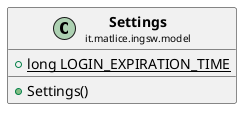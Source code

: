 @startuml

skinparam svgLinkTarget _parent
skinparam linetype ortho
set namespaceSeparator none
class "<b><size:14>Settings</b>\n<size:10>it.matlice.ingsw.model" as it.matlice.ingsw.model.Settings  [[../../../../it/matlice/ingsw/model/Settings.html{it.matlice.ingsw.model.Settings}]] {
{static} +long LOGIN_EXPIRATION_TIME
+Settings()
}



@enduml
